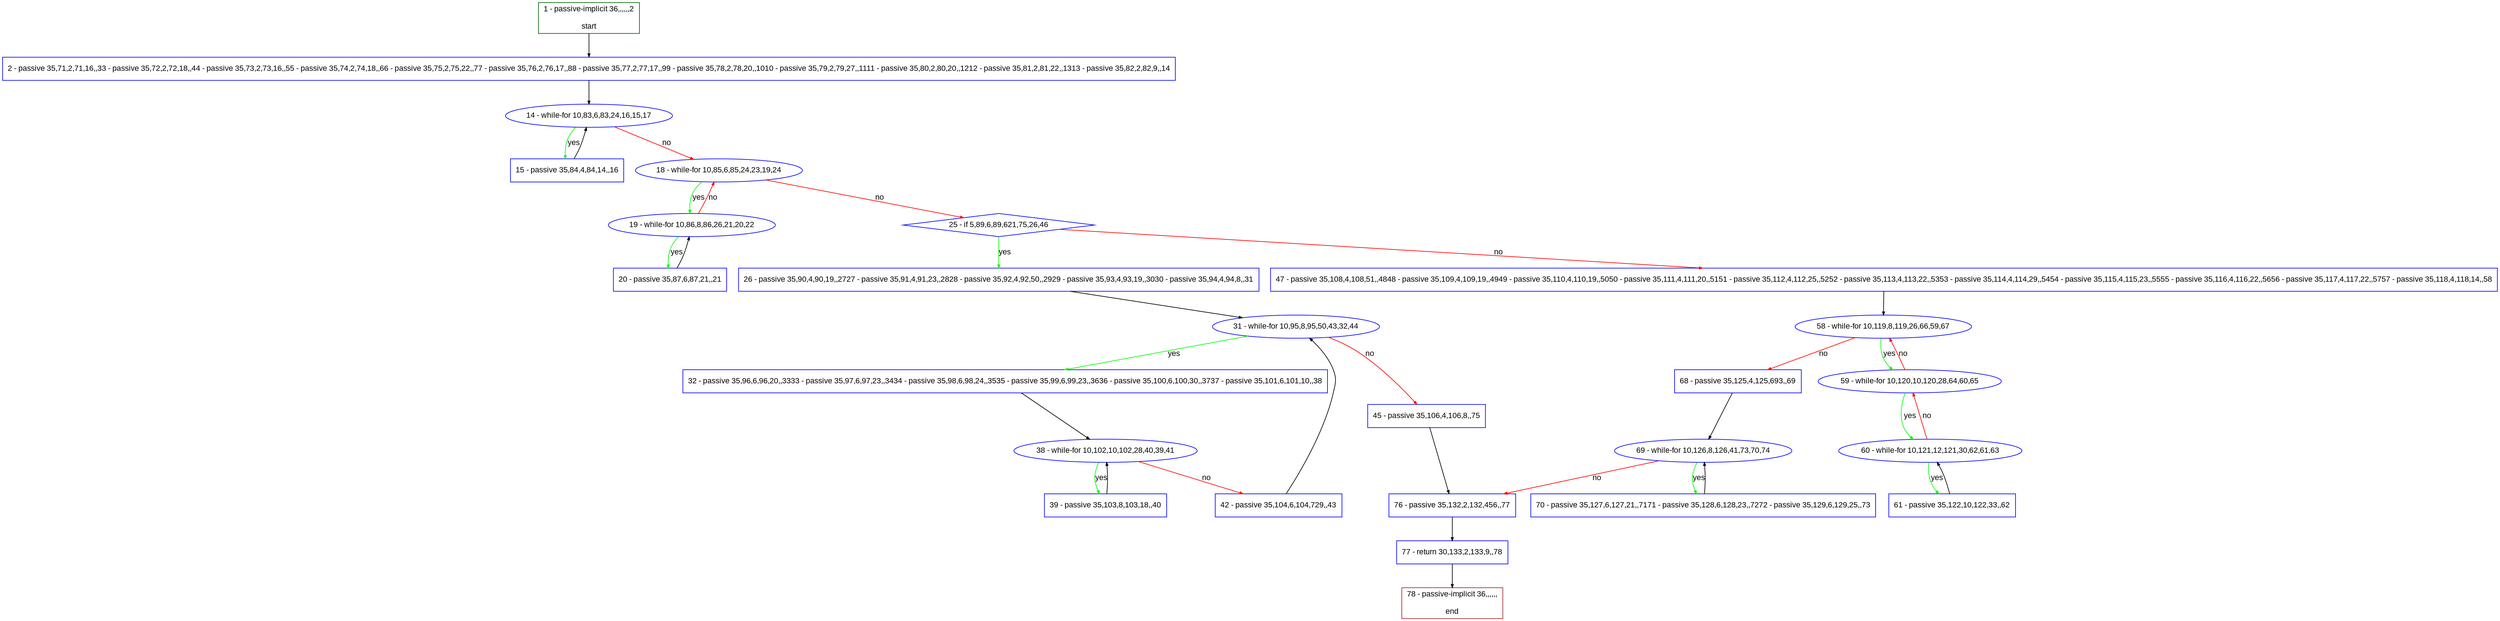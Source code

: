digraph "" {
  graph [pack="true", label="", fontsize="12", packmode="clust", fontname="Arial", fillcolor="#FFFFCC", bgcolor="white", style="rounded,filled", compound="true"];
  node [node_initialized="no", label="", color="grey", fontsize="12", fillcolor="white", fontname="Arial", style="filled", shape="rectangle", compound="true", fixedsize="false"];
  edge [fontcolor="black", arrowhead="normal", arrowtail="none", arrowsize="0.5", ltail="", label="", color="black", fontsize="12", lhead="", fontname="Arial", dir="forward", compound="true"];
  __N1 [label="2 - passive 35,71,2,71,16,,33 - passive 35,72,2,72,18,,44 - passive 35,73,2,73,16,,55 - passive 35,74,2,74,18,,66 - passive 35,75,2,75,22,,77 - passive 35,76,2,76,17,,88 - passive 35,77,2,77,17,,99 - passive 35,78,2,78,20,,1010 - passive 35,79,2,79,27,,1111 - passive 35,80,2,80,20,,1212 - passive 35,81,2,81,22,,1313 - passive 35,82,2,82,9,,14", color="#0000ff", fillcolor="#ffffff", style="filled", shape="box"];
  __N2 [label="1 - passive-implicit 36,,,,,,2\n\nstart", color="#006400", fillcolor="#ffffff", style="filled", shape="box"];
  __N3 [label="14 - while-for 10,83,6,83,24,16,15,17", color="#0000ff", fillcolor="#ffffff", style="filled", shape="oval"];
  __N4 [label="15 - passive 35,84,4,84,14,,16", color="#0000ff", fillcolor="#ffffff", style="filled", shape="box"];
  __N5 [label="18 - while-for 10,85,6,85,24,23,19,24", color="#0000ff", fillcolor="#ffffff", style="filled", shape="oval"];
  __N6 [label="19 - while-for 10,86,8,86,26,21,20,22", color="#0000ff", fillcolor="#ffffff", style="filled", shape="oval"];
  __N7 [label="25 - if 5,89,6,89,621,75,26,46", color="#0000ff", fillcolor="#ffffff", style="filled", shape="diamond"];
  __N8 [label="20 - passive 35,87,6,87,21,,21", color="#0000ff", fillcolor="#ffffff", style="filled", shape="box"];
  __N9 [label="26 - passive 35,90,4,90,19,,2727 - passive 35,91,4,91,23,,2828 - passive 35,92,4,92,50,,2929 - passive 35,93,4,93,19,,3030 - passive 35,94,4,94,8,,31", color="#0000ff", fillcolor="#ffffff", style="filled", shape="box"];
  __N10 [label="47 - passive 35,108,4,108,51,,4848 - passive 35,109,4,109,19,,4949 - passive 35,110,4,110,19,,5050 - passive 35,111,4,111,20,,5151 - passive 35,112,4,112,25,,5252 - passive 35,113,4,113,22,,5353 - passive 35,114,4,114,29,,5454 - passive 35,115,4,115,23,,5555 - passive 35,116,4,116,22,,5656 - passive 35,117,4,117,22,,5757 - passive 35,118,4,118,14,,58", color="#0000ff", fillcolor="#ffffff", style="filled", shape="box"];
  __N11 [label="31 - while-for 10,95,8,95,50,43,32,44", color="#0000ff", fillcolor="#ffffff", style="filled", shape="oval"];
  __N12 [label="32 - passive 35,96,6,96,20,,3333 - passive 35,97,6,97,23,,3434 - passive 35,98,6,98,24,,3535 - passive 35,99,6,99,23,,3636 - passive 35,100,6,100,30,,3737 - passive 35,101,6,101,10,,38", color="#0000ff", fillcolor="#ffffff", style="filled", shape="box"];
  __N13 [label="45 - passive 35,106,4,106,8,,75", color="#0000ff", fillcolor="#ffffff", style="filled", shape="box"];
  __N14 [label="38 - while-for 10,102,10,102,28,40,39,41", color="#0000ff", fillcolor="#ffffff", style="filled", shape="oval"];
  __N15 [label="39 - passive 35,103,8,103,18,,40", color="#0000ff", fillcolor="#ffffff", style="filled", shape="box"];
  __N16 [label="42 - passive 35,104,6,104,729,,43", color="#0000ff", fillcolor="#ffffff", style="filled", shape="box"];
  __N17 [label="76 - passive 35,132,2,132,456,,77", color="#0000ff", fillcolor="#ffffff", style="filled", shape="box"];
  __N18 [label="58 - while-for 10,119,8,119,26,66,59,67", color="#0000ff", fillcolor="#ffffff", style="filled", shape="oval"];
  __N19 [label="59 - while-for 10,120,10,120,28,64,60,65", color="#0000ff", fillcolor="#ffffff", style="filled", shape="oval"];
  __N20 [label="68 - passive 35,125,4,125,693,,69", color="#0000ff", fillcolor="#ffffff", style="filled", shape="box"];
  __N21 [label="60 - while-for 10,121,12,121,30,62,61,63", color="#0000ff", fillcolor="#ffffff", style="filled", shape="oval"];
  __N22 [label="61 - passive 35,122,10,122,33,,62", color="#0000ff", fillcolor="#ffffff", style="filled", shape="box"];
  __N23 [label="69 - while-for 10,126,8,126,41,73,70,74", color="#0000ff", fillcolor="#ffffff", style="filled", shape="oval"];
  __N24 [label="70 - passive 35,127,6,127,21,,7171 - passive 35,128,6,128,23,,7272 - passive 35,129,6,129,25,,73", color="#0000ff", fillcolor="#ffffff", style="filled", shape="box"];
  __N25 [label="77 - return 30,133,2,133,9,,78", color="#0000ff", fillcolor="#ffffff", style="filled", shape="box"];
  __N26 [label="78 - passive-implicit 36,,,,,,\n\nend", color="#a52a2a", fillcolor="#ffffff", style="filled", shape="box"];
  __N2 -> __N1 [arrowhead="normal", arrowtail="none", color="#000000", label="", dir="forward"];
  __N1 -> __N3 [arrowhead="normal", arrowtail="none", color="#000000", label="", dir="forward"];
  __N3 -> __N4 [arrowhead="normal", arrowtail="none", color="#00ff00", label="yes", dir="forward"];
  __N4 -> __N3 [arrowhead="normal", arrowtail="none", color="#000000", label="", dir="forward"];
  __N3 -> __N5 [arrowhead="normal", arrowtail="none", color="#ff0000", label="no", dir="forward"];
  __N5 -> __N6 [arrowhead="normal", arrowtail="none", color="#00ff00", label="yes", dir="forward"];
  __N6 -> __N5 [arrowhead="normal", arrowtail="none", color="#ff0000", label="no", dir="forward"];
  __N5 -> __N7 [arrowhead="normal", arrowtail="none", color="#ff0000", label="no", dir="forward"];
  __N6 -> __N8 [arrowhead="normal", arrowtail="none", color="#00ff00", label="yes", dir="forward"];
  __N8 -> __N6 [arrowhead="normal", arrowtail="none", color="#000000", label="", dir="forward"];
  __N7 -> __N9 [arrowhead="normal", arrowtail="none", color="#00ff00", label="yes", dir="forward"];
  __N7 -> __N10 [arrowhead="normal", arrowtail="none", color="#ff0000", label="no", dir="forward"];
  __N9 -> __N11 [arrowhead="normal", arrowtail="none", color="#000000", label="", dir="forward"];
  __N11 -> __N12 [arrowhead="normal", arrowtail="none", color="#00ff00", label="yes", dir="forward"];
  __N11 -> __N13 [arrowhead="normal", arrowtail="none", color="#ff0000", label="no", dir="forward"];
  __N12 -> __N14 [arrowhead="normal", arrowtail="none", color="#000000", label="", dir="forward"];
  __N14 -> __N15 [arrowhead="normal", arrowtail="none", color="#00ff00", label="yes", dir="forward"];
  __N15 -> __N14 [arrowhead="normal", arrowtail="none", color="#000000", label="", dir="forward"];
  __N14 -> __N16 [arrowhead="normal", arrowtail="none", color="#ff0000", label="no", dir="forward"];
  __N16 -> __N11 [arrowhead="normal", arrowtail="none", color="#000000", label="", dir="forward"];
  __N13 -> __N17 [arrowhead="normal", arrowtail="none", color="#000000", label="", dir="forward"];
  __N10 -> __N18 [arrowhead="normal", arrowtail="none", color="#000000", label="", dir="forward"];
  __N18 -> __N19 [arrowhead="normal", arrowtail="none", color="#00ff00", label="yes", dir="forward"];
  __N19 -> __N18 [arrowhead="normal", arrowtail="none", color="#ff0000", label="no", dir="forward"];
  __N18 -> __N20 [arrowhead="normal", arrowtail="none", color="#ff0000", label="no", dir="forward"];
  __N19 -> __N21 [arrowhead="normal", arrowtail="none", color="#00ff00", label="yes", dir="forward"];
  __N21 -> __N19 [arrowhead="normal", arrowtail="none", color="#ff0000", label="no", dir="forward"];
  __N21 -> __N22 [arrowhead="normal", arrowtail="none", color="#00ff00", label="yes", dir="forward"];
  __N22 -> __N21 [arrowhead="normal", arrowtail="none", color="#000000", label="", dir="forward"];
  __N20 -> __N23 [arrowhead="normal", arrowtail="none", color="#000000", label="", dir="forward"];
  __N23 -> __N24 [arrowhead="normal", arrowtail="none", color="#00ff00", label="yes", dir="forward"];
  __N24 -> __N23 [arrowhead="normal", arrowtail="none", color="#000000", label="", dir="forward"];
  __N23 -> __N17 [arrowhead="normal", arrowtail="none", color="#ff0000", label="no", dir="forward"];
  __N17 -> __N25 [arrowhead="normal", arrowtail="none", color="#000000", label="", dir="forward"];
  __N25 -> __N26 [arrowhead="normal", arrowtail="none", color="#000000", label="", dir="forward"];
}
